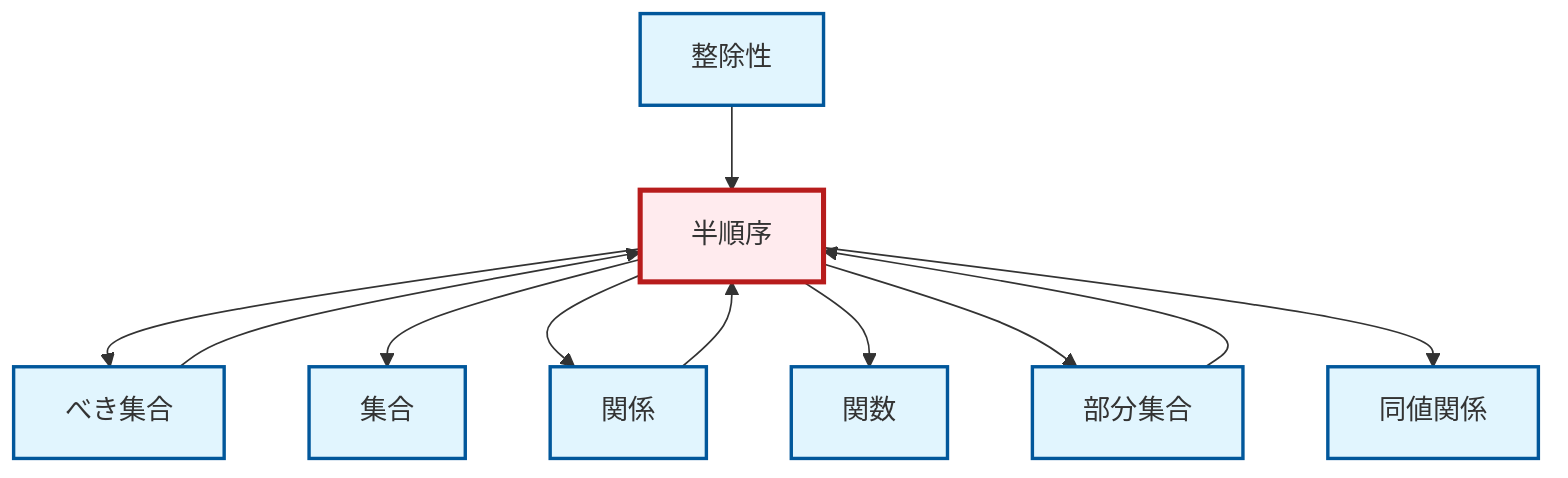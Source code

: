graph TD
    classDef definition fill:#e1f5fe,stroke:#01579b,stroke-width:2px
    classDef theorem fill:#f3e5f5,stroke:#4a148c,stroke-width:2px
    classDef axiom fill:#fff3e0,stroke:#e65100,stroke-width:2px
    classDef example fill:#e8f5e9,stroke:#1b5e20,stroke-width:2px
    classDef current fill:#ffebee,stroke:#b71c1c,stroke-width:3px
    def-equivalence-relation["同値関係"]:::definition
    def-partial-order["半順序"]:::definition
    def-function["関数"]:::definition
    def-power-set["べき集合"]:::definition
    def-set["集合"]:::definition
    def-subset["部分集合"]:::definition
    def-relation["関係"]:::definition
    def-divisibility["整除性"]:::definition
    def-partial-order --> def-power-set
    def-partial-order --> def-set
    def-power-set --> def-partial-order
    def-divisibility --> def-partial-order
    def-subset --> def-partial-order
    def-partial-order --> def-relation
    def-partial-order --> def-function
    def-partial-order --> def-subset
    def-relation --> def-partial-order
    def-partial-order --> def-equivalence-relation
    class def-partial-order current